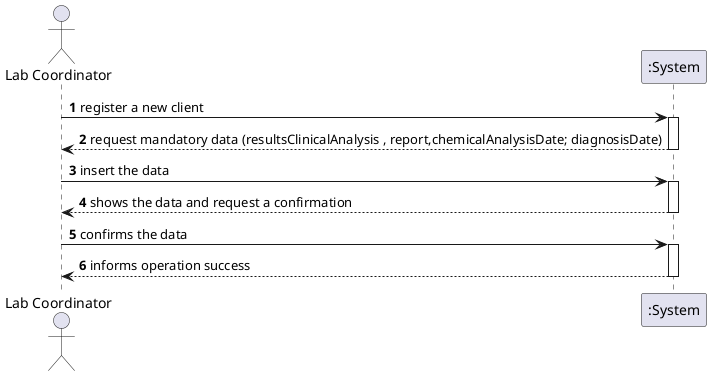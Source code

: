 @startuml
'https://plantuml.com/sequence-diagram

autonumber

actor "Lab Coordinator" as LABC

participant ":System" as SYSTEM

LABC -> SYSTEM : register a new client
activate SYSTEM
SYSTEM --> LABC : request mandatory data (resultsClinicalAnalysis , report,chemicalAnalysisDate; diagnosisDate)
deactivate SYSTEM

LABC -> SYSTEM : insert the data
activate SYSTEM
SYSTEM --> LABC : shows the data and request a confirmation
deactivate SYSTEM

LABC -> SYSTEM : confirms the data
activate SYSTEM
SYSTEM --> LABC : informs operation success
deactivate SYSTEM

@enduml